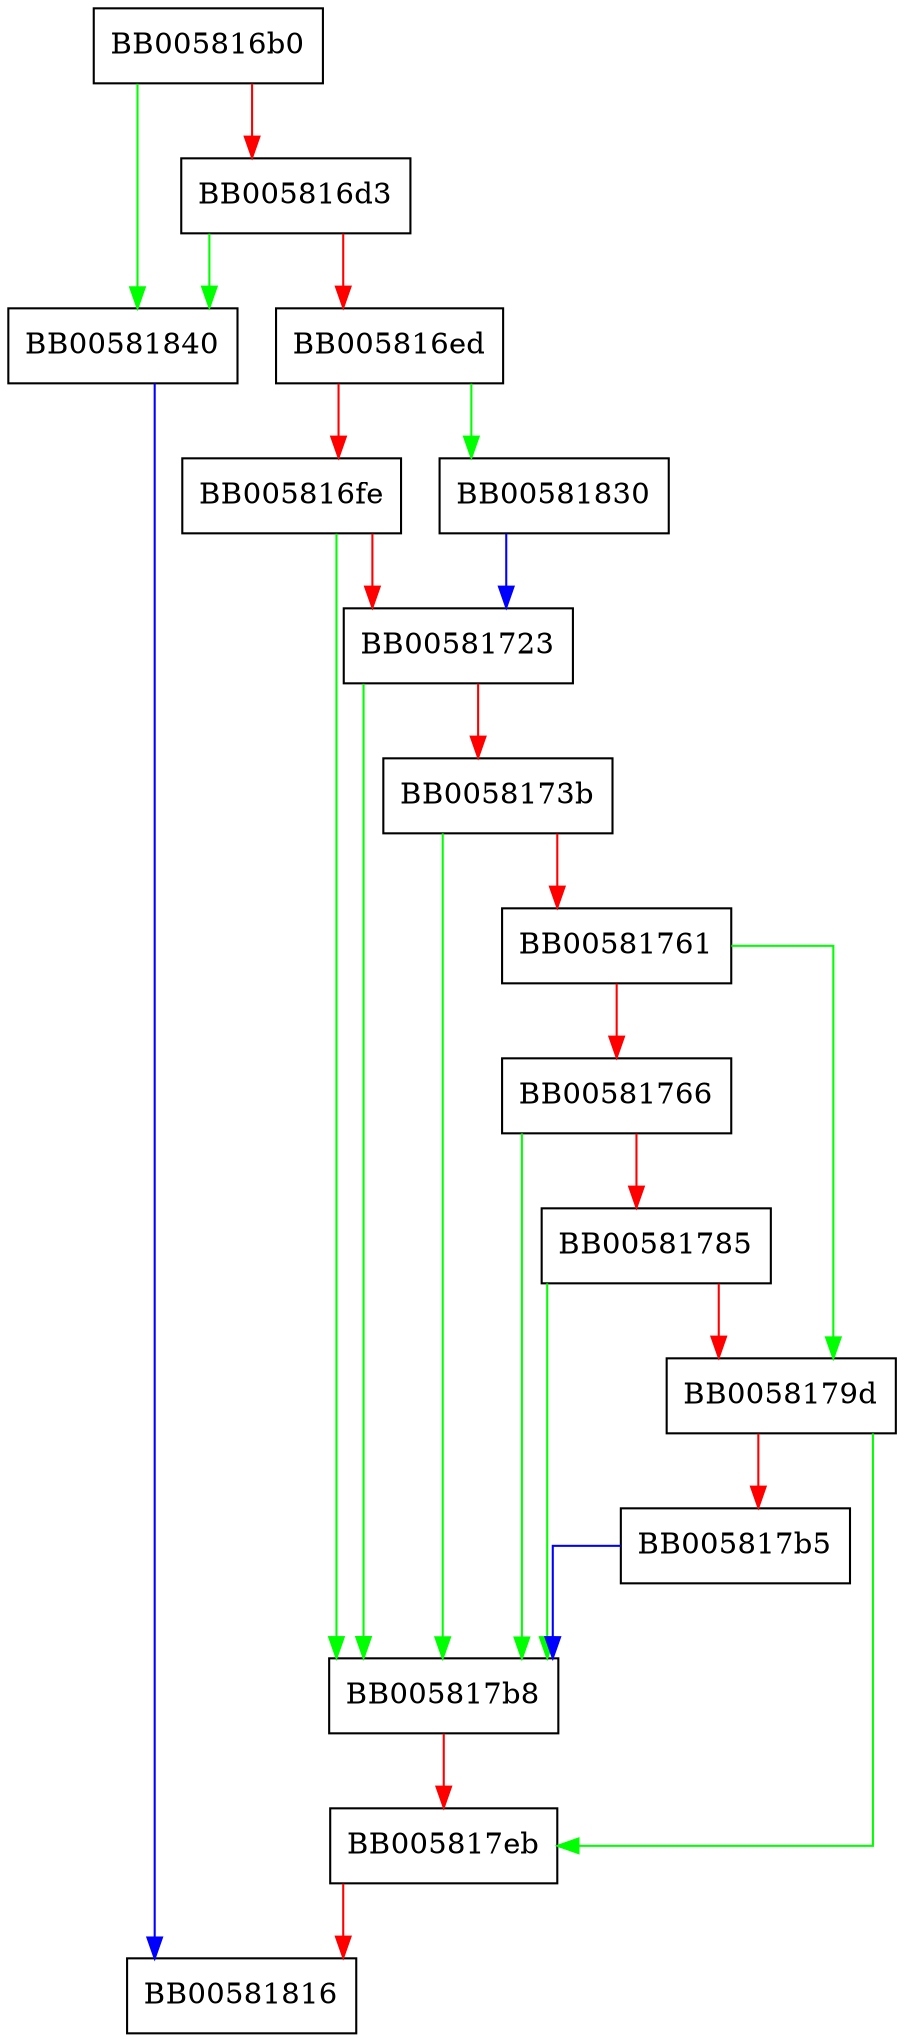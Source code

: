 digraph eckey_pub_print {
  node [shape="box"];
  graph [splines=ortho];
  BB005816b0 -> BB00581840 [color="green"];
  BB005816b0 -> BB005816d3 [color="red"];
  BB005816d3 -> BB00581840 [color="green"];
  BB005816d3 -> BB005816ed [color="red"];
  BB005816ed -> BB00581830 [color="green"];
  BB005816ed -> BB005816fe [color="red"];
  BB005816fe -> BB005817b8 [color="green"];
  BB005816fe -> BB00581723 [color="red"];
  BB00581723 -> BB005817b8 [color="green"];
  BB00581723 -> BB0058173b [color="red"];
  BB0058173b -> BB005817b8 [color="green"];
  BB0058173b -> BB00581761 [color="red"];
  BB00581761 -> BB0058179d [color="green"];
  BB00581761 -> BB00581766 [color="red"];
  BB00581766 -> BB005817b8 [color="green"];
  BB00581766 -> BB00581785 [color="red"];
  BB00581785 -> BB005817b8 [color="green"];
  BB00581785 -> BB0058179d [color="red"];
  BB0058179d -> BB005817eb [color="green"];
  BB0058179d -> BB005817b5 [color="red"];
  BB005817b5 -> BB005817b8 [color="blue"];
  BB005817b8 -> BB005817eb [color="red"];
  BB005817eb -> BB00581816 [color="red"];
  BB00581830 -> BB00581723 [color="blue"];
  BB00581840 -> BB00581816 [color="blue"];
}